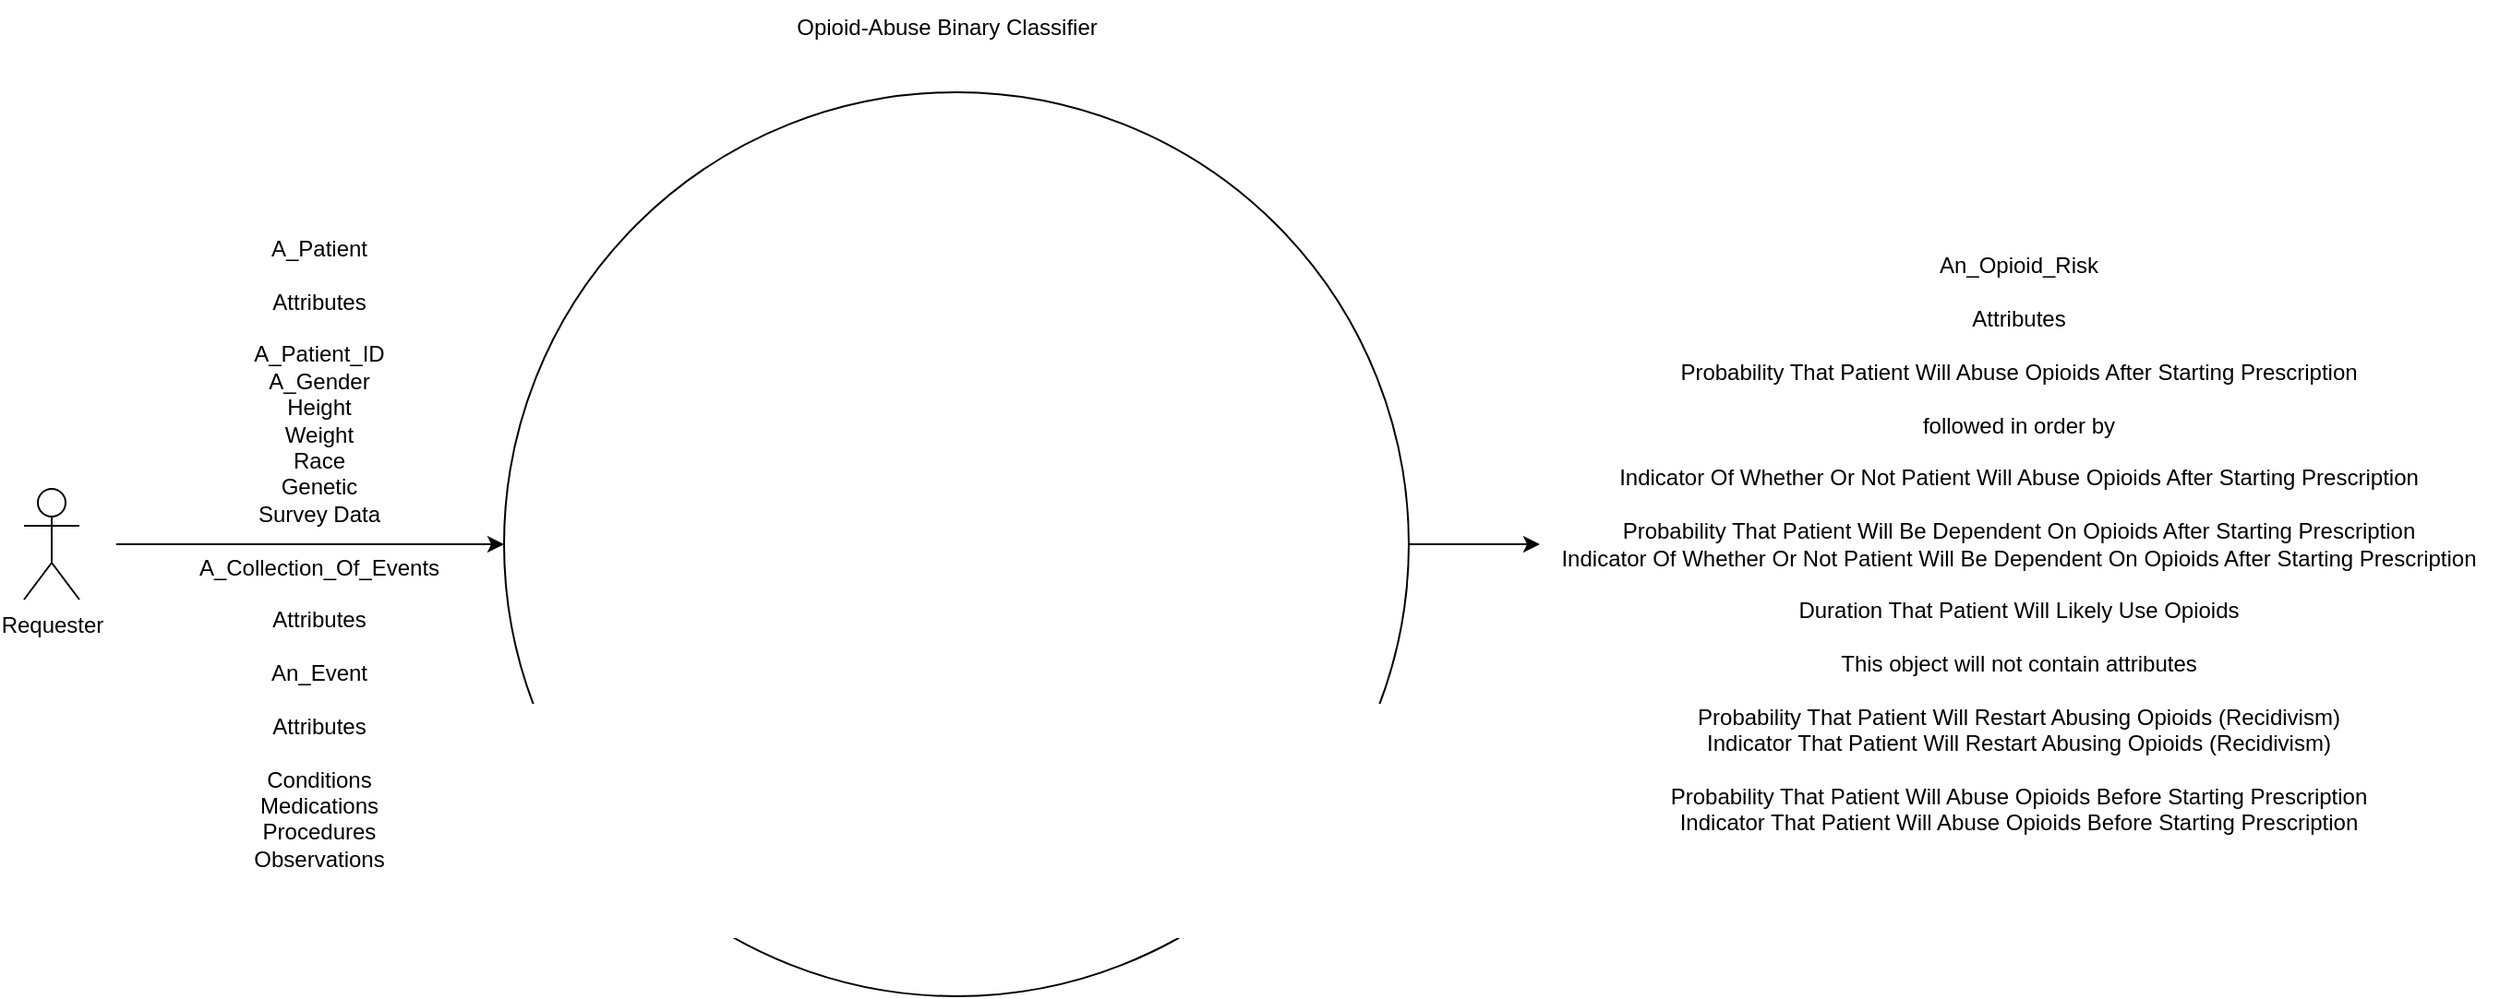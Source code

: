 <mxfile version="21.5.0" type="github">
  <diagram name="Page-1" id="bPAhkjNUzkpyi0J7G6j3">
    <mxGraphModel dx="2262" dy="732" grid="1" gridSize="10" guides="1" tooltips="1" connect="1" arrows="1" fold="1" page="1" pageScale="1" pageWidth="850" pageHeight="1100" math="0" shadow="0">
      <root>
        <mxCell id="0" />
        <mxCell id="1" parent="0" />
        <mxCell id="vKs9p2N3G4hvFBJP7lqV-1" value="" style="ellipse;whiteSpace=wrap;html=1;aspect=fixed;" vertex="1" parent="1">
          <mxGeometry x="170" y="90" width="490" height="490" as="geometry" />
        </mxCell>
        <mxCell id="vKs9p2N3G4hvFBJP7lqV-3" value="" style="endArrow=classic;html=1;rounded=0;entryX=0;entryY=0.5;entryDx=0;entryDy=0;" edge="1" parent="1" target="vKs9p2N3G4hvFBJP7lqV-1">
          <mxGeometry width="50" height="50" relative="1" as="geometry">
            <mxPoint x="-40" y="335" as="sourcePoint" />
            <mxPoint x="670" y="350" as="targetPoint" />
          </mxGeometry>
        </mxCell>
        <mxCell id="vKs9p2N3G4hvFBJP7lqV-5" value="Opioid-Abuse Binary Classifier" style="text;html=1;strokeColor=none;fillColor=none;align=center;verticalAlign=middle;whiteSpace=wrap;rounded=0;" vertex="1" parent="1">
          <mxGeometry x="300" y="40" width="220" height="30" as="geometry" />
        </mxCell>
        <mxCell id="vKs9p2N3G4hvFBJP7lqV-6" value="A_Patient&lt;br&gt;&lt;br&gt;Attributes&lt;br&gt;&lt;br&gt;A_Patient_ID&lt;br&gt;A_Gender&lt;br&gt;Height&lt;br&gt;Weight&lt;br&gt;Race&lt;br&gt;Genetic&lt;br&gt;Survey Data&lt;br&gt;&lt;br&gt;A_Collection_Of_Events&lt;br&gt;&lt;br&gt;Attributes&lt;br&gt;&lt;br&gt;An_Event&lt;br&gt;&lt;br&gt;Attributes&lt;br&gt;&lt;br&gt;Conditions&lt;br&gt;Medications&lt;br&gt;Procedures&lt;br&gt;Observations" style="text;html=1;strokeColor=none;fillColor=none;align=center;verticalAlign=middle;whiteSpace=wrap;rounded=0;" vertex="1" parent="1">
          <mxGeometry x="-10" y="160" width="160" height="360" as="geometry" />
        </mxCell>
        <mxCell id="vKs9p2N3G4hvFBJP7lqV-7" value="An_Opioid_Risk&lt;br&gt;&lt;br&gt;Attributes&lt;br&gt;&lt;br&gt;Probability That Patient Will Abuse Opioids After Starting Prescription&lt;br&gt;&lt;br&gt;followed in order by&lt;br&gt;&lt;br&gt;Indicator Of Whether Or Not Patient Will Abuse Opioids After Starting Prescription&lt;br&gt;&lt;br&gt;Probability That Patient Will Be Dependent On Opioids After Starting Prescription&lt;br&gt;Indicator Of Whether Or Not Patient Will Be Dependent On Opioids After Starting Prescription&lt;br&gt;&lt;br&gt;Duration That Patient Will Likely Use Opioids&lt;br&gt;&lt;br&gt;This object will not contain attributes&lt;br&gt;&lt;br&gt;Probability That Patient Will Restart Abusing Opioids (Recidivism)&lt;br&gt;Indicator That Patient Will Restart Abusing Opioids (Recidivism)&lt;br&gt;&lt;br&gt;Probability That Patient Will Abuse Opioids Before Starting Prescription&lt;br&gt;Indicator That Patient Will Abuse Opioids Before Starting Prescription" style="text;html=1;strokeColor=none;fillColor=none;align=center;verticalAlign=middle;whiteSpace=wrap;rounded=0;" vertex="1" parent="1">
          <mxGeometry x="731" y="172.5" width="519" height="325" as="geometry" />
        </mxCell>
        <mxCell id="vKs9p2N3G4hvFBJP7lqV-10" value="Requester" style="shape=umlActor;verticalLabelPosition=bottom;verticalAlign=top;html=1;outlineConnect=0;" vertex="1" parent="1">
          <mxGeometry x="-90" y="305" width="30" height="60" as="geometry" />
        </mxCell>
        <mxCell id="vKs9p2N3G4hvFBJP7lqV-12" value="" style="endArrow=classic;html=1;rounded=0;exitX=1;exitY=0.5;exitDx=0;exitDy=0;entryX=0;entryY=0.5;entryDx=0;entryDy=0;" edge="1" parent="1" source="vKs9p2N3G4hvFBJP7lqV-1" target="vKs9p2N3G4hvFBJP7lqV-7">
          <mxGeometry width="50" height="50" relative="1" as="geometry">
            <mxPoint x="510" y="380" as="sourcePoint" />
            <mxPoint x="560" y="330" as="targetPoint" />
          </mxGeometry>
        </mxCell>
      </root>
    </mxGraphModel>
  </diagram>
</mxfile>
